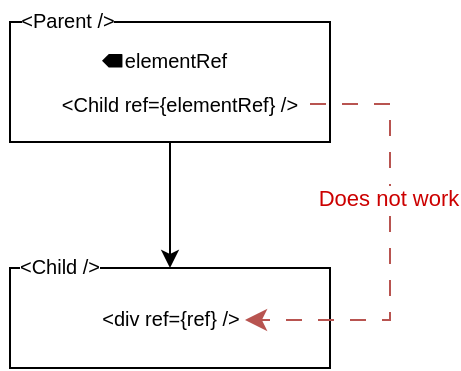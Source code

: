 <mxfile pages="3" scale="1.8" border="30">
    <diagram id="w8umIVpwV_LAg6aVeawN" name="no ref as prop">
        <mxGraphModel dx="809" dy="513" grid="1" gridSize="10" guides="1" tooltips="1" connect="1" arrows="1" fold="1" page="1" pageScale="1" pageWidth="827" pageHeight="1169" math="0" shadow="0">
            <root>
                <mxCell id="0"/>
                <mxCell id="1" parent="0"/>
                <mxCell id="-rpuYlQJuh6bBSyZf9yu-13" style="edgeStyle=none;html=1;exitX=0.5;exitY=1;exitDx=0;exitDy=0;fontSize=10;entryX=0.5;entryY=0;entryDx=0;entryDy=0;" parent="1" source="-rpuYlQJuh6bBSyZf9yu-6" target="PJTTOsYr8Ak02sW-gof1-3" edge="1">
                    <mxGeometry relative="1" as="geometry">
                        <mxPoint x="320" y="395" as="targetPoint"/>
                    </mxGeometry>
                </mxCell>
                <mxCell id="-rpuYlQJuh6bBSyZf9yu-6" value="" style="group;movable=1;resizable=1;rotatable=1;deletable=1;editable=1;connectable=1;" parent="1" vertex="1" connectable="0">
                    <mxGeometry x="240" y="279" width="160" height="60" as="geometry"/>
                </mxCell>
                <mxCell id="PJTTOsYr8Ak02sW-gof1-2" value="" style="rounded=0;whiteSpace=wrap;html=1;" parent="-rpuYlQJuh6bBSyZf9yu-6" vertex="1">
                    <mxGeometry width="160" height="60" as="geometry"/>
                </mxCell>
                <mxCell id="-rpuYlQJuh6bBSyZf9yu-9" value="&amp;lt;Child ref={elementRef} /&amp;gt;" style="text;html=1;strokeColor=none;fillColor=none;align=center;verticalAlign=middle;whiteSpace=wrap;rounded=0;fontSize=10;" parent="-rpuYlQJuh6bBSyZf9yu-6" vertex="1">
                    <mxGeometry x="20" y="30" width="130" height="22.5" as="geometry"/>
                </mxCell>
                <mxCell id="-rpuYlQJuh6bBSyZf9yu-7" value="" style="group" parent="-rpuYlQJuh6bBSyZf9yu-6" vertex="1" connectable="0">
                    <mxGeometry x="45" y="7.5" width="70" height="22.5" as="geometry"/>
                </mxCell>
                <mxCell id="-rpuYlQJuh6bBSyZf9yu-4" value="elementRef" style="text;html=1;strokeColor=none;fillColor=none;align=center;verticalAlign=middle;whiteSpace=wrap;rounded=0;fontSize=10;" parent="-rpuYlQJuh6bBSyZf9yu-7" vertex="1">
                    <mxGeometry x="6.364" width="63.636" height="22.5" as="geometry"/>
                </mxCell>
                <mxCell id="-rpuYlQJuh6bBSyZf9yu-5" value="" style="verticalLabelPosition=bottom;html=1;verticalAlign=top;strokeWidth=1;align=center;outlineConnect=0;dashed=0;outlineConnect=0;shape=mxgraph.aws3d.reference2;fillColor=#000000;strokeColor=none;aspect=fixed;fontSize=10;" parent="-rpuYlQJuh6bBSyZf9yu-7" vertex="1">
                    <mxGeometry x="1" y="8.53" width="10.227" height="6.764" as="geometry"/>
                </mxCell>
                <mxCell id="PJTTOsYr8Ak02sW-gof1-3" value="" style="rounded=0;whiteSpace=wrap;html=1;" parent="1" vertex="1">
                    <mxGeometry x="240" y="402" width="160" height="50" as="geometry"/>
                </mxCell>
                <mxCell id="-rpuYlQJuh6bBSyZf9yu-2" value="&amp;lt;div ref={ref} /&amp;gt;" style="text;html=1;strokeColor=none;fillColor=none;align=center;verticalAlign=middle;whiteSpace=wrap;rounded=0;fontSize=10;" parent="1" vertex="1">
                    <mxGeometry x="282.5" y="412" width="75" height="30" as="geometry"/>
                </mxCell>
                <mxCell id="-rpuYlQJuh6bBSyZf9yu-14" value="" style="edgeStyle=segmentEdgeStyle;endArrow=classic;html=1;curved=0;rounded=0;endSize=8;startSize=8;fontSize=10;fillColor=#f8cecc;strokeColor=#b85450;dashed=1;dashPattern=8 8;" parent="1" target="-rpuYlQJuh6bBSyZf9yu-2" edge="1">
                    <mxGeometry width="50" height="50" relative="1" as="geometry">
                        <mxPoint x="390" y="320" as="sourcePoint"/>
                        <mxPoint x="460" y="450" as="targetPoint"/>
                        <Array as="points">
                            <mxPoint x="430" y="320"/>
                            <mxPoint x="430" y="428"/>
                        </Array>
                    </mxGeometry>
                </mxCell>
                <mxCell id="NYrmj_E4CzL2eJ1nqmqo-1" value="Does not work" style="edgeLabel;html=1;align=center;verticalAlign=middle;resizable=0;points=[];fontColor=#CC0000;" parent="-rpuYlQJuh6bBSyZf9yu-14" vertex="1" connectable="0">
                    <mxGeometry x="-0.217" y="-1" relative="1" as="geometry">
                        <mxPoint as="offset"/>
                    </mxGeometry>
                </mxCell>
                <mxCell id="-rpuYlQJuh6bBSyZf9yu-24" value="&amp;lt;Parent /&amp;gt;" style="text;html=1;align=center;verticalAlign=middle;whiteSpace=wrap;rounded=0;strokeWidth=1;fontSize=10;labelBackgroundColor=default;" parent="1" vertex="1">
                    <mxGeometry x="239" y="268" width="60" height="20" as="geometry"/>
                </mxCell>
                <mxCell id="-rpuYlQJuh6bBSyZf9yu-25" value="&amp;lt;Child /&amp;gt;" style="text;html=1;align=center;verticalAlign=middle;whiteSpace=wrap;rounded=0;strokeWidth=1;fontSize=10;labelBackgroundColor=default;" parent="1" vertex="1">
                    <mxGeometry x="235" y="391" width="60" height="20" as="geometry"/>
                </mxCell>
            </root>
        </mxGraphModel>
    </diagram>
    <diagram name="forwardRef" id="AamXJeK1Yqf4zRHC_1zY">
        <mxGraphModel dx="1699" dy="1077" grid="1" gridSize="10" guides="1" tooltips="1" connect="1" arrows="1" fold="1" page="1" pageScale="1" pageWidth="827" pageHeight="1169" math="0" shadow="0">
            <root>
                <mxCell id="t-8fFy16XmIC0xAUmeaW-0"/>
                <mxCell id="t-8fFy16XmIC0xAUmeaW-1" parent="t-8fFy16XmIC0xAUmeaW-0"/>
                <mxCell id="t-8fFy16XmIC0xAUmeaW-2" style="edgeStyle=none;html=1;exitX=0.5;exitY=1;exitDx=0;exitDy=0;fontSize=10;" parent="t-8fFy16XmIC0xAUmeaW-1" source="t-8fFy16XmIC0xAUmeaW-3" target="t-8fFy16XmIC0xAUmeaW-9" edge="1">
                    <mxGeometry relative="1" as="geometry"/>
                </mxCell>
                <mxCell id="t-8fFy16XmIC0xAUmeaW-3" value="" style="group;movable=1;resizable=1;rotatable=1;deletable=1;editable=1;connectable=1;" parent="t-8fFy16XmIC0xAUmeaW-1" vertex="1" connectable="0">
                    <mxGeometry x="240" y="280" width="160" height="60" as="geometry"/>
                </mxCell>
                <mxCell id="t-8fFy16XmIC0xAUmeaW-4" value="" style="rounded=0;whiteSpace=wrap;html=1;" parent="t-8fFy16XmIC0xAUmeaW-3" vertex="1">
                    <mxGeometry width="160" height="60" as="geometry"/>
                </mxCell>
                <mxCell id="t-8fFy16XmIC0xAUmeaW-5" value="&amp;lt;Child ref={elementRef} /&amp;gt;" style="text;html=1;strokeColor=none;fillColor=none;align=center;verticalAlign=middle;whiteSpace=wrap;rounded=0;fontSize=10;" parent="t-8fFy16XmIC0xAUmeaW-3" vertex="1">
                    <mxGeometry x="20" y="29" width="130" height="22.5" as="geometry"/>
                </mxCell>
                <mxCell id="t-8fFy16XmIC0xAUmeaW-6" value="" style="group" parent="t-8fFy16XmIC0xAUmeaW-3" vertex="1" connectable="0">
                    <mxGeometry x="45" y="7.5" width="70" height="22.5" as="geometry"/>
                </mxCell>
                <mxCell id="t-8fFy16XmIC0xAUmeaW-7" value="elementRef" style="text;html=1;strokeColor=none;fillColor=none;align=center;verticalAlign=middle;whiteSpace=wrap;rounded=0;fontSize=10;" parent="t-8fFy16XmIC0xAUmeaW-6" vertex="1">
                    <mxGeometry x="6.364" width="63.636" height="22.5" as="geometry"/>
                </mxCell>
                <mxCell id="t-8fFy16XmIC0xAUmeaW-8" value="" style="verticalLabelPosition=bottom;html=1;verticalAlign=top;strokeWidth=1;align=center;outlineConnect=0;dashed=0;outlineConnect=0;shape=mxgraph.aws3d.reference2;fillColor=#000000;strokeColor=none;aspect=fixed;fontSize=10;" parent="t-8fFy16XmIC0xAUmeaW-6" vertex="1">
                    <mxGeometry x="1" y="8.53" width="10.227" height="6.764" as="geometry"/>
                </mxCell>
                <mxCell id="t-8fFy16XmIC0xAUmeaW-9" value="" style="rounded=0;whiteSpace=wrap;html=1;dashed=1;dashPattern=1 1;" parent="t-8fFy16XmIC0xAUmeaW-1" vertex="1">
                    <mxGeometry x="230" y="394" width="180" height="85" as="geometry"/>
                </mxCell>
                <mxCell id="t-8fFy16XmIC0xAUmeaW-10" value="" style="rounded=0;whiteSpace=wrap;html=1;" parent="t-8fFy16XmIC0xAUmeaW-1" vertex="1">
                    <mxGeometry x="240" y="419" width="160" height="50" as="geometry"/>
                </mxCell>
                <mxCell id="t-8fFy16XmIC0xAUmeaW-11" value="forwardRef()" style="text;html=1;strokeColor=none;fillColor=none;align=center;verticalAlign=middle;whiteSpace=wrap;rounded=0;fontSize=10;" parent="t-8fFy16XmIC0xAUmeaW-1" vertex="1">
                    <mxGeometry x="228" y="389" width="71" height="30" as="geometry"/>
                </mxCell>
                <mxCell id="t-8fFy16XmIC0xAUmeaW-12" value="&amp;lt;div ref={ref} /&amp;gt;" style="text;html=1;strokeColor=none;fillColor=none;align=center;verticalAlign=middle;whiteSpace=wrap;rounded=0;fontSize=10;" parent="t-8fFy16XmIC0xAUmeaW-1" vertex="1">
                    <mxGeometry x="282.5" y="429" width="75" height="30" as="geometry"/>
                </mxCell>
                <mxCell id="t-8fFy16XmIC0xAUmeaW-13" value="" style="edgeStyle=segmentEdgeStyle;endArrow=classic;html=1;curved=0;rounded=0;endSize=8;startSize=8;fontSize=10;fillColor=#ffe6cc;strokeColor=#d79b00;" parent="t-8fFy16XmIC0xAUmeaW-1" target="t-8fFy16XmIC0xAUmeaW-12" edge="1">
                    <mxGeometry width="50" height="50" relative="1" as="geometry">
                        <mxPoint x="390" y="320" as="sourcePoint"/>
                        <mxPoint x="460" y="450" as="targetPoint"/>
                        <Array as="points">
                            <mxPoint x="390" y="320"/>
                            <mxPoint x="430" y="320"/>
                            <mxPoint x="430" y="445"/>
                        </Array>
                    </mxGeometry>
                </mxCell>
                <mxCell id="t-8fFy16XmIC0xAUmeaW-14" value="&lt;font color=&quot;#cc6600&quot;&gt;forwarded&lt;/font&gt;" style="edgeLabel;html=1;align=center;verticalAlign=middle;resizable=0;points=[];fontSize=10;" parent="t-8fFy16XmIC0xAUmeaW-13" vertex="1" connectable="0">
                    <mxGeometry x="-0.044" relative="1" as="geometry">
                        <mxPoint y="-26" as="offset"/>
                    </mxGeometry>
                </mxCell>
                <mxCell id="t-8fFy16XmIC0xAUmeaW-15" value="&amp;lt;Parent /&amp;gt;" style="text;html=1;align=center;verticalAlign=middle;whiteSpace=wrap;rounded=0;strokeWidth=1;fontSize=10;labelBackgroundColor=default;" parent="t-8fFy16XmIC0xAUmeaW-1" vertex="1">
                    <mxGeometry x="239" y="269" width="60" height="20" as="geometry"/>
                </mxCell>
                <mxCell id="t-8fFy16XmIC0xAUmeaW-16" value="&amp;lt;Child /&amp;gt;" style="text;html=1;align=center;verticalAlign=middle;whiteSpace=wrap;rounded=0;strokeWidth=1;fontSize=10;labelBackgroundColor=default;" parent="t-8fFy16XmIC0xAUmeaW-1" vertex="1">
                    <mxGeometry x="235" y="408" width="60" height="20" as="geometry"/>
                </mxCell>
            </root>
        </mxGraphModel>
    </diagram>
    <diagram name="useImperativeHandle" id="o8iGz39V3WUpfnhEcCWB">
        <mxGraphModel dx="1699" dy="1077" grid="1" gridSize="10" guides="1" tooltips="1" connect="1" arrows="1" fold="1" page="1" pageScale="1" pageWidth="827" pageHeight="1169" math="0" shadow="0">
            <root>
                <mxCell id="W2QS1BdF9j7jTlORDMmj-0"/>
                <mxCell id="W2QS1BdF9j7jTlORDMmj-1" parent="W2QS1BdF9j7jTlORDMmj-0"/>
                <mxCell id="W2QS1BdF9j7jTlORDMmj-2" style="edgeStyle=none;html=1;exitX=0.5;exitY=1;exitDx=0;exitDy=0;fontSize=10;" parent="W2QS1BdF9j7jTlORDMmj-1" source="W2QS1BdF9j7jTlORDMmj-3" target="W2QS1BdF9j7jTlORDMmj-9" edge="1">
                    <mxGeometry relative="1" as="geometry"/>
                </mxCell>
                <mxCell id="W2QS1BdF9j7jTlORDMmj-3" value="" style="group;movable=1;resizable=1;rotatable=1;deletable=1;editable=1;connectable=1;" parent="W2QS1BdF9j7jTlORDMmj-1" vertex="1" connectable="0">
                    <mxGeometry x="240" y="280" width="160" height="60" as="geometry"/>
                </mxCell>
                <mxCell id="W2QS1BdF9j7jTlORDMmj-4" value="" style="rounded=0;whiteSpace=wrap;html=1;" parent="W2QS1BdF9j7jTlORDMmj-3" vertex="1">
                    <mxGeometry width="160" height="60" as="geometry"/>
                </mxCell>
                <mxCell id="W2QS1BdF9j7jTlORDMmj-5" value="&amp;lt;Child ref={elementRef} /&amp;gt;" style="text;html=1;strokeColor=none;fillColor=none;align=center;verticalAlign=middle;whiteSpace=wrap;rounded=0;fontSize=10;" parent="W2QS1BdF9j7jTlORDMmj-3" vertex="1">
                    <mxGeometry x="20" y="30" width="130" height="22.5" as="geometry"/>
                </mxCell>
                <mxCell id="W2QS1BdF9j7jTlORDMmj-6" value="" style="group" parent="W2QS1BdF9j7jTlORDMmj-3" vertex="1" connectable="0">
                    <mxGeometry x="45" y="7.5" width="70" height="22.5" as="geometry"/>
                </mxCell>
                <mxCell id="W2QS1BdF9j7jTlORDMmj-7" value="elementRef" style="text;html=1;strokeColor=none;fillColor=none;align=center;verticalAlign=middle;whiteSpace=wrap;rounded=0;fontSize=10;" parent="W2QS1BdF9j7jTlORDMmj-6" vertex="1">
                    <mxGeometry x="6.364" width="63.636" height="22.5" as="geometry"/>
                </mxCell>
                <mxCell id="W2QS1BdF9j7jTlORDMmj-8" value="" style="verticalLabelPosition=bottom;html=1;verticalAlign=top;strokeWidth=1;align=center;outlineConnect=0;dashed=0;outlineConnect=0;shape=mxgraph.aws3d.reference2;fillColor=#000000;strokeColor=none;aspect=fixed;fontSize=10;" parent="W2QS1BdF9j7jTlORDMmj-6" vertex="1">
                    <mxGeometry y="8.53" width="10.227" height="6.764" as="geometry"/>
                </mxCell>
                <mxCell id="W2QS1BdF9j7jTlORDMmj-9" value="" style="rounded=0;whiteSpace=wrap;html=1;dashed=1;dashPattern=1 1;" parent="W2QS1BdF9j7jTlORDMmj-1" vertex="1">
                    <mxGeometry x="230" y="395" width="180" height="85" as="geometry"/>
                </mxCell>
                <mxCell id="W2QS1BdF9j7jTlORDMmj-10" value="" style="rounded=0;whiteSpace=wrap;html=1;" parent="W2QS1BdF9j7jTlORDMmj-1" vertex="1">
                    <mxGeometry x="240" y="420" width="160" height="50" as="geometry"/>
                </mxCell>
                <mxCell id="W2QS1BdF9j7jTlORDMmj-11" value="forwardRef()" style="text;html=1;strokeColor=none;fillColor=none;align=center;verticalAlign=middle;whiteSpace=wrap;rounded=0;fontSize=10;" parent="W2QS1BdF9j7jTlORDMmj-1" vertex="1">
                    <mxGeometry x="228" y="390" width="71" height="30" as="geometry"/>
                </mxCell>
                <mxCell id="W2QS1BdF9j7jTlORDMmj-12" value="useImperativeHandle(&lt;br&gt;ref, &lt;font color=&quot;#cc6600&quot;&gt;getRefValue&lt;/font&gt;, []&lt;span style=&quot;background-color: initial; text-align: left;&quot;&gt;)&lt;/span&gt;" style="text;html=1;strokeColor=none;fillColor=none;align=center;verticalAlign=middle;whiteSpace=wrap;rounded=0;fontSize=8;" parent="W2QS1BdF9j7jTlORDMmj-1" vertex="1">
                    <mxGeometry x="271.25" y="430" width="97.5" height="30" as="geometry"/>
                </mxCell>
                <mxCell id="W2QS1BdF9j7jTlORDMmj-13" value="" style="edgeStyle=segmentEdgeStyle;endArrow=classic;html=1;curved=0;rounded=0;endSize=8;startSize=8;fontSize=10;fillColor=#ffe6cc;strokeColor=#d79b00;entryX=0.5;entryY=1;entryDx=0;entryDy=0;exitX=1;exitY=0.5;exitDx=0;exitDy=0;" parent="W2QS1BdF9j7jTlORDMmj-1" source="W2QS1BdF9j7jTlORDMmj-5" target="W2QS1BdF9j7jTlORDMmj-12" edge="1">
                    <mxGeometry width="50" height="50" relative="1" as="geometry">
                        <mxPoint x="460" y="320" as="sourcePoint"/>
                        <mxPoint x="320" y="490" as="targetPoint"/>
                        <Array as="points">
                            <mxPoint x="430" y="321"/>
                            <mxPoint x="430" y="490"/>
                            <mxPoint x="320" y="490"/>
                        </Array>
                    </mxGeometry>
                </mxCell>
                <mxCell id="W2QS1BdF9j7jTlORDMmj-14" value="&lt;font color=&quot;#cc6600&quot;&gt;forwarded&lt;br&gt;&lt;/font&gt;" style="edgeLabel;html=1;align=center;verticalAlign=middle;resizable=0;points=[];fontSize=10;" parent="W2QS1BdF9j7jTlORDMmj-13" vertex="1" connectable="0">
                    <mxGeometry x="-0.044" relative="1" as="geometry">
                        <mxPoint y="-82" as="offset"/>
                    </mxGeometry>
                </mxCell>
                <mxCell id="W2QS1BdF9j7jTlORDMmj-15" value="&amp;lt;Parent /&amp;gt;" style="text;html=1;align=center;verticalAlign=middle;whiteSpace=wrap;rounded=0;strokeWidth=1;fontSize=10;labelBackgroundColor=default;" parent="W2QS1BdF9j7jTlORDMmj-1" vertex="1">
                    <mxGeometry x="239" y="269" width="60" height="20" as="geometry"/>
                </mxCell>
                <mxCell id="W2QS1BdF9j7jTlORDMmj-16" value="&amp;lt;Child /&amp;gt;" style="text;html=1;align=center;verticalAlign=middle;whiteSpace=wrap;rounded=0;strokeWidth=1;fontSize=10;labelBackgroundColor=default;" parent="W2QS1BdF9j7jTlORDMmj-1" vertex="1">
                    <mxGeometry x="235" y="409" width="60" height="20" as="geometry"/>
                </mxCell>
            </root>
        </mxGraphModel>
    </diagram>
    <diagram name="deep forwardRef" id="zqFDvCTWlC9jMkw0WC9U">
        <mxGraphModel dx="1699" dy="1077" grid="1" gridSize="10" guides="1" tooltips="1" connect="1" arrows="1" fold="1" page="1" pageScale="1" pageWidth="827" pageHeight="1169" math="0" shadow="0">
            <root>
                <mxCell id="poaBL6EXrcT9t_MFaU9v-0"/>
                <mxCell id="poaBL6EXrcT9t_MFaU9v-1" parent="poaBL6EXrcT9t_MFaU9v-0"/>
                <mxCell id="poaBL6EXrcT9t_MFaU9v-2" style="edgeStyle=none;html=1;exitX=0.5;exitY=1;exitDx=0;exitDy=0;fontSize=10;" parent="poaBL6EXrcT9t_MFaU9v-1" source="poaBL6EXrcT9t_MFaU9v-3" target="poaBL6EXrcT9t_MFaU9v-9" edge="1">
                    <mxGeometry relative="1" as="geometry"/>
                </mxCell>
                <mxCell id="poaBL6EXrcT9t_MFaU9v-3" value="" style="group;movable=1;resizable=1;rotatable=1;deletable=1;editable=1;connectable=1;" parent="poaBL6EXrcT9t_MFaU9v-1" vertex="1" connectable="0">
                    <mxGeometry x="240" y="280" width="160" height="60" as="geometry"/>
                </mxCell>
                <mxCell id="poaBL6EXrcT9t_MFaU9v-4" value="" style="rounded=0;whiteSpace=wrap;html=1;" parent="poaBL6EXrcT9t_MFaU9v-3" vertex="1">
                    <mxGeometry width="160" height="60" as="geometry"/>
                </mxCell>
                <mxCell id="poaBL6EXrcT9t_MFaU9v-5" value="&amp;lt;Child ref={elementRef} /&amp;gt;" style="text;html=1;strokeColor=none;fillColor=none;align=center;verticalAlign=middle;whiteSpace=wrap;rounded=0;fontSize=10;" parent="poaBL6EXrcT9t_MFaU9v-3" vertex="1">
                    <mxGeometry x="20" y="29" width="130" height="22.5" as="geometry"/>
                </mxCell>
                <mxCell id="poaBL6EXrcT9t_MFaU9v-6" value="" style="group" parent="poaBL6EXrcT9t_MFaU9v-3" vertex="1" connectable="0">
                    <mxGeometry x="45" y="7.5" width="70" height="22.5" as="geometry"/>
                </mxCell>
                <mxCell id="poaBL6EXrcT9t_MFaU9v-7" value="elementRef" style="text;html=1;strokeColor=none;fillColor=none;align=center;verticalAlign=middle;whiteSpace=wrap;rounded=0;fontSize=10;" parent="poaBL6EXrcT9t_MFaU9v-6" vertex="1">
                    <mxGeometry x="6.364" width="63.636" height="22.5" as="geometry"/>
                </mxCell>
                <mxCell id="poaBL6EXrcT9t_MFaU9v-8" value="" style="verticalLabelPosition=bottom;html=1;verticalAlign=top;strokeWidth=1;align=center;outlineConnect=0;dashed=0;outlineConnect=0;shape=mxgraph.aws3d.reference2;fillColor=#000000;strokeColor=none;aspect=fixed;fontSize=10;" parent="poaBL6EXrcT9t_MFaU9v-6" vertex="1">
                    <mxGeometry x="1" y="8.53" width="10.227" height="6.764" as="geometry"/>
                </mxCell>
                <mxCell id="oiV4ezIQFCtOROvhjdrE-2" style="edgeStyle=none;html=1;exitX=0.5;exitY=1;exitDx=0;exitDy=0;entryX=0.481;entryY=-0.002;entryDx=0;entryDy=0;entryPerimeter=0;" parent="poaBL6EXrcT9t_MFaU9v-1" source="poaBL6EXrcT9t_MFaU9v-9" target="ptkSS6UFF26Oln4pcw0r-0" edge="1">
                    <mxGeometry relative="1" as="geometry"/>
                </mxCell>
                <mxCell id="poaBL6EXrcT9t_MFaU9v-9" value="" style="rounded=0;whiteSpace=wrap;html=1;dashed=1;dashPattern=1 1;" parent="poaBL6EXrcT9t_MFaU9v-1" vertex="1">
                    <mxGeometry x="230" y="395" width="180" height="85" as="geometry"/>
                </mxCell>
                <mxCell id="poaBL6EXrcT9t_MFaU9v-10" value="" style="rounded=0;whiteSpace=wrap;html=1;" parent="poaBL6EXrcT9t_MFaU9v-1" vertex="1">
                    <mxGeometry x="240" y="420" width="160" height="50" as="geometry"/>
                </mxCell>
                <mxCell id="poaBL6EXrcT9t_MFaU9v-11" value="forwardRef()" style="text;html=1;strokeColor=none;fillColor=none;align=center;verticalAlign=middle;whiteSpace=wrap;rounded=0;fontSize=10;" parent="poaBL6EXrcT9t_MFaU9v-1" vertex="1">
                    <mxGeometry x="228" y="390" width="71" height="30" as="geometry"/>
                </mxCell>
                <mxCell id="poaBL6EXrcT9t_MFaU9v-12" value="&amp;lt;GrandChild ref={ref} /&amp;gt;" style="text;html=1;strokeColor=none;fillColor=none;align=center;verticalAlign=middle;whiteSpace=wrap;rounded=0;fontSize=10;" parent="poaBL6EXrcT9t_MFaU9v-1" vertex="1">
                    <mxGeometry x="261.25" y="430" width="117.5" height="30" as="geometry"/>
                </mxCell>
                <mxCell id="poaBL6EXrcT9t_MFaU9v-13" value="" style="edgeStyle=segmentEdgeStyle;endArrow=classic;html=1;curved=0;rounded=0;endSize=8;startSize=8;fontSize=10;fillColor=#ffe6cc;strokeColor=#d79b00;entryX=1;entryY=0.25;entryDx=0;entryDy=0;exitX=1;exitY=0.5;exitDx=0;exitDy=0;" parent="poaBL6EXrcT9t_MFaU9v-1" source="poaBL6EXrcT9t_MFaU9v-5" target="poaBL6EXrcT9t_MFaU9v-12" edge="1">
                    <mxGeometry width="50" height="50" relative="1" as="geometry">
                        <mxPoint x="420" y="321" as="sourcePoint"/>
                        <mxPoint x="470" y="430" as="targetPoint"/>
                        <Array as="points">
                            <mxPoint x="430" y="320"/>
                            <mxPoint x="430" y="438"/>
                        </Array>
                    </mxGeometry>
                </mxCell>
                <mxCell id="poaBL6EXrcT9t_MFaU9v-14" value="&lt;font color=&quot;#cc6600&quot;&gt;forwarded&lt;/font&gt;" style="edgeLabel;html=1;align=center;verticalAlign=middle;resizable=0;points=[];fontSize=10;" parent="poaBL6EXrcT9t_MFaU9v-13" vertex="1" connectable="0">
                    <mxGeometry x="-0.044" relative="1" as="geometry">
                        <mxPoint y="-9" as="offset"/>
                    </mxGeometry>
                </mxCell>
                <mxCell id="poaBL6EXrcT9t_MFaU9v-15" value="&amp;lt;Parent /&amp;gt;" style="text;html=1;align=center;verticalAlign=middle;whiteSpace=wrap;rounded=0;strokeWidth=1;fontSize=10;labelBackgroundColor=default;" parent="poaBL6EXrcT9t_MFaU9v-1" vertex="1">
                    <mxGeometry x="239" y="269" width="60" height="20" as="geometry"/>
                </mxCell>
                <mxCell id="poaBL6EXrcT9t_MFaU9v-16" value="&amp;lt;Child /&amp;gt;" style="text;html=1;align=center;verticalAlign=middle;whiteSpace=wrap;rounded=0;strokeWidth=1;fontSize=10;labelBackgroundColor=default;" parent="poaBL6EXrcT9t_MFaU9v-1" vertex="1">
                    <mxGeometry x="235" y="409" width="60" height="20" as="geometry"/>
                </mxCell>
                <mxCell id="ptkSS6UFF26Oln4pcw0r-0" value="" style="rounded=0;whiteSpace=wrap;html=1;dashed=1;dashPattern=1 1;" parent="poaBL6EXrcT9t_MFaU9v-1" vertex="1">
                    <mxGeometry x="234" y="524" width="180" height="85" as="geometry"/>
                </mxCell>
                <mxCell id="ptkSS6UFF26Oln4pcw0r-1" value="" style="rounded=0;whiteSpace=wrap;html=1;" parent="poaBL6EXrcT9t_MFaU9v-1" vertex="1">
                    <mxGeometry x="244" y="549" width="160" height="50" as="geometry"/>
                </mxCell>
                <mxCell id="ptkSS6UFF26Oln4pcw0r-2" value="forwardRef()" style="text;html=1;strokeColor=none;fillColor=none;align=center;verticalAlign=middle;whiteSpace=wrap;rounded=0;fontSize=10;" parent="poaBL6EXrcT9t_MFaU9v-1" vertex="1">
                    <mxGeometry x="232" y="519" width="71" height="30" as="geometry"/>
                </mxCell>
                <mxCell id="ptkSS6UFF26Oln4pcw0r-3" value="&amp;lt;div ref={ref} /&amp;gt;" style="text;html=1;strokeColor=none;fillColor=none;align=center;verticalAlign=middle;whiteSpace=wrap;rounded=0;fontSize=10;" parent="poaBL6EXrcT9t_MFaU9v-1" vertex="1">
                    <mxGeometry x="286.5" y="559" width="75" height="30" as="geometry"/>
                </mxCell>
                <mxCell id="ptkSS6UFF26Oln4pcw0r-4" value="&amp;lt;GrandChild /&amp;gt;" style="text;html=1;align=center;verticalAlign=middle;whiteSpace=wrap;rounded=0;strokeWidth=1;fontSize=10;labelBackgroundColor=default;" parent="poaBL6EXrcT9t_MFaU9v-1" vertex="1">
                    <mxGeometry x="239" y="538" width="91" height="20" as="geometry"/>
                </mxCell>
                <mxCell id="oiV4ezIQFCtOROvhjdrE-0" value="" style="edgeStyle=segmentEdgeStyle;endArrow=classic;html=1;curved=0;rounded=0;endSize=8;startSize=8;fontSize=10;fillColor=#ffe6cc;strokeColor=#d79b00;exitX=0.994;exitY=0.671;exitDx=0;exitDy=0;exitPerimeter=0;" parent="poaBL6EXrcT9t_MFaU9v-1" source="poaBL6EXrcT9t_MFaU9v-12" target="ptkSS6UFF26Oln4pcw0r-3" edge="1">
                    <mxGeometry width="50" height="50" relative="1" as="geometry">
                        <mxPoint x="420" y="450" as="sourcePoint"/>
                        <mxPoint x="380" y="575" as="targetPoint"/>
                        <Array as="points">
                            <mxPoint x="430" y="450"/>
                            <mxPoint x="430" y="575"/>
                        </Array>
                    </mxGeometry>
                </mxCell>
                <mxCell id="oiV4ezIQFCtOROvhjdrE-1" value="&lt;font color=&quot;#cc6600&quot;&gt;forwarded&lt;/font&gt;" style="edgeLabel;html=1;align=center;verticalAlign=middle;resizable=0;points=[];fontSize=10;" parent="oiV4ezIQFCtOROvhjdrE-0" vertex="1" connectable="0">
                    <mxGeometry x="-0.044" relative="1" as="geometry">
                        <mxPoint y="-13" as="offset"/>
                    </mxGeometry>
                </mxCell>
            </root>
        </mxGraphModel>
    </diagram>
</mxfile>